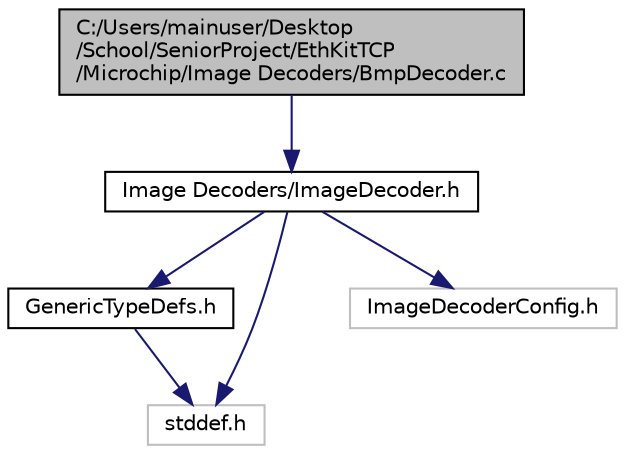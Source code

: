 digraph "C:/Users/mainuser/Desktop/School/SeniorProject/EthKitTCP/Microchip/Image Decoders/BmpDecoder.c"
{
  edge [fontname="Helvetica",fontsize="10",labelfontname="Helvetica",labelfontsize="10"];
  node [fontname="Helvetica",fontsize="10",shape=record];
  Node1 [label="C:/Users/mainuser/Desktop\l/School/SeniorProject/EthKitTCP\l/Microchip/Image Decoders/BmpDecoder.c",height=0.2,width=0.4,color="black", fillcolor="grey75", style="filled", fontcolor="black"];
  Node1 -> Node2 [color="midnightblue",fontsize="10",style="solid"];
  Node2 [label="Image Decoders/ImageDecoder.h",height=0.2,width=0.4,color="black", fillcolor="white", style="filled",URL="$_image_decoder_8h.html"];
  Node2 -> Node3 [color="midnightblue",fontsize="10",style="solid"];
  Node3 [label="GenericTypeDefs.h",height=0.2,width=0.4,color="black", fillcolor="white", style="filled",URL="$_generic_type_defs_8h.html"];
  Node3 -> Node4 [color="midnightblue",fontsize="10",style="solid"];
  Node4 [label="stddef.h",height=0.2,width=0.4,color="grey75", fillcolor="white", style="filled"];
  Node2 -> Node4 [color="midnightblue",fontsize="10",style="solid"];
  Node2 -> Node5 [color="midnightblue",fontsize="10",style="solid"];
  Node5 [label="ImageDecoderConfig.h",height=0.2,width=0.4,color="grey75", fillcolor="white", style="filled"];
}
